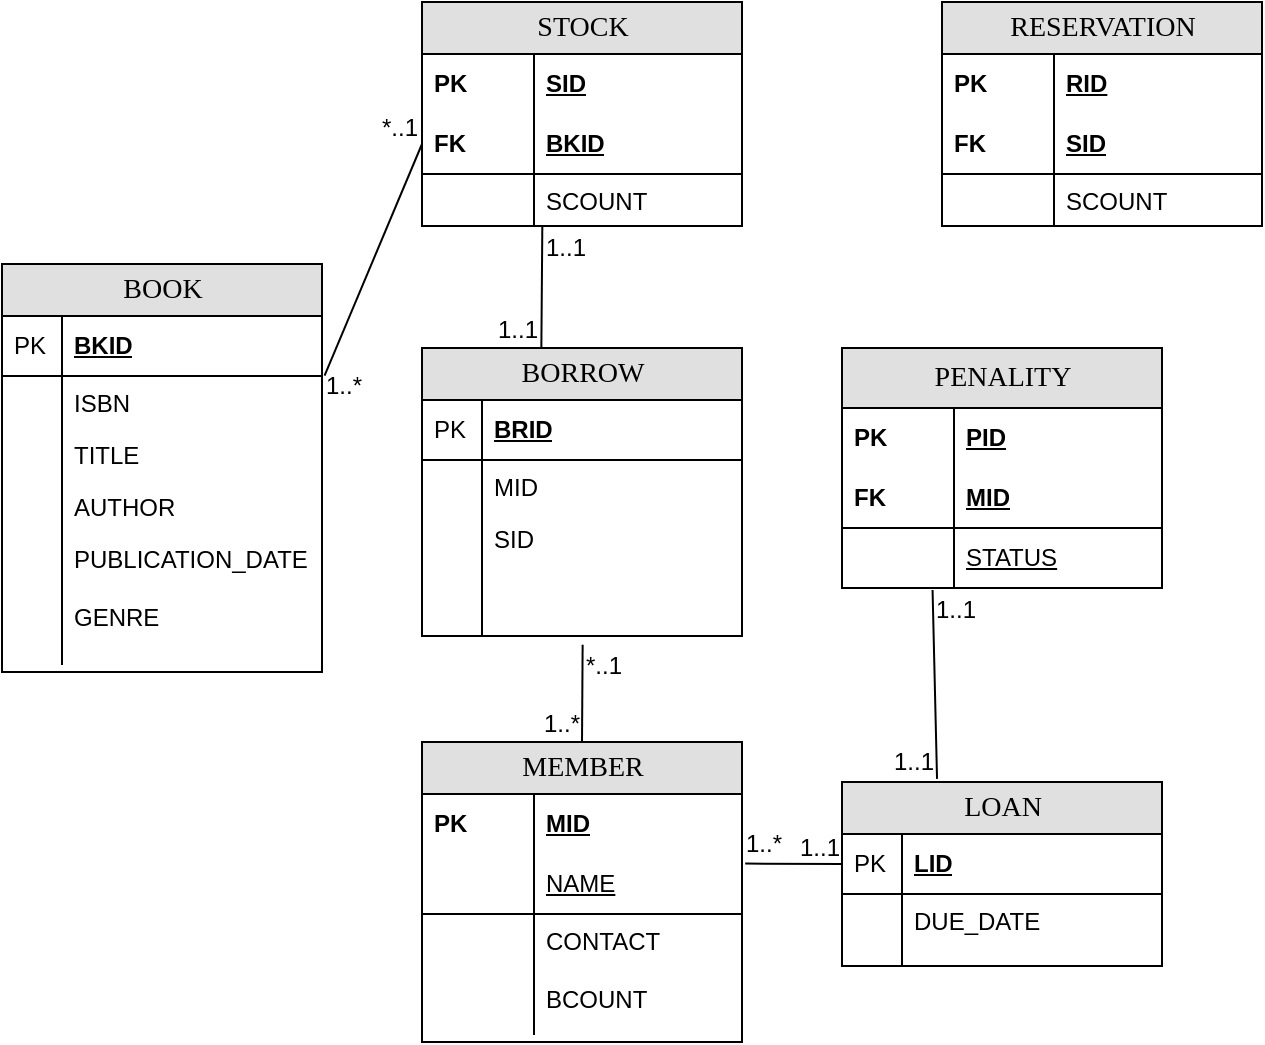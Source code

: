 <mxfile version="22.0.3" type="github">
  <diagram name="Page-1" id="e56a1550-8fbb-45ad-956c-1786394a9013">
    <mxGraphModel dx="1050" dy="566" grid="1" gridSize="10" guides="1" tooltips="1" connect="1" arrows="1" fold="1" page="1" pageScale="1" pageWidth="1100" pageHeight="850" background="none" math="0" shadow="0">
      <root>
        <mxCell id="0" />
        <mxCell id="1" parent="0" />
        <mxCell id="2e49270ec7c68f3f-1" value="STOCK" style="swimlane;html=1;fontStyle=0;childLayout=stackLayout;horizontal=1;startSize=26;fillColor=#e0e0e0;horizontalStack=0;resizeParent=1;resizeLast=0;collapsible=1;marginBottom=0;swimlaneFillColor=#ffffff;align=center;rounded=0;shadow=0;comic=0;labelBackgroundColor=none;strokeWidth=1;fontFamily=Verdana;fontSize=14" parent="1" vertex="1">
          <mxGeometry x="390" y="180" width="160" height="112" as="geometry" />
        </mxCell>
        <mxCell id="2e49270ec7c68f3f-2" value="SID" style="shape=partialRectangle;top=0;left=0;right=0;bottom=0;html=1;align=left;verticalAlign=middle;fillColor=none;spacingLeft=60;spacingRight=4;whiteSpace=wrap;overflow=hidden;rotatable=0;points=[[0,0.5],[1,0.5]];portConstraint=eastwest;dropTarget=0;fontStyle=5;" parent="2e49270ec7c68f3f-1" vertex="1">
          <mxGeometry y="26" width="160" height="30" as="geometry" />
        </mxCell>
        <mxCell id="2e49270ec7c68f3f-3" value="PK" style="shape=partialRectangle;fontStyle=1;top=0;left=0;bottom=0;html=1;fillColor=none;align=left;verticalAlign=middle;spacingLeft=4;spacingRight=4;whiteSpace=wrap;overflow=hidden;rotatable=0;points=[];portConstraint=eastwest;part=1;" parent="2e49270ec7c68f3f-2" vertex="1" connectable="0">
          <mxGeometry width="56" height="30" as="geometry" />
        </mxCell>
        <mxCell id="2e49270ec7c68f3f-4" value="BKID" style="shape=partialRectangle;top=0;left=0;right=0;bottom=1;html=1;align=left;verticalAlign=middle;fillColor=none;spacingLeft=60;spacingRight=4;whiteSpace=wrap;overflow=hidden;rotatable=0;points=[[0,0.5],[1,0.5]];portConstraint=eastwest;dropTarget=0;fontStyle=5;" parent="2e49270ec7c68f3f-1" vertex="1">
          <mxGeometry y="56" width="160" height="30" as="geometry" />
        </mxCell>
        <mxCell id="2e49270ec7c68f3f-5" value="FK" style="shape=partialRectangle;fontStyle=1;top=0;left=0;bottom=0;html=1;fillColor=none;align=left;verticalAlign=middle;spacingLeft=4;spacingRight=4;whiteSpace=wrap;overflow=hidden;rotatable=0;points=[];portConstraint=eastwest;part=1;" parent="2e49270ec7c68f3f-4" vertex="1" connectable="0">
          <mxGeometry width="56" height="30" as="geometry" />
        </mxCell>
        <mxCell id="2e49270ec7c68f3f-6" value="SCOUNT" style="shape=partialRectangle;top=0;left=0;right=0;bottom=0;html=1;align=left;verticalAlign=top;fillColor=none;spacingLeft=60;spacingRight=4;whiteSpace=wrap;overflow=hidden;rotatable=0;points=[[0,0.5],[1,0.5]];portConstraint=eastwest;dropTarget=0;" parent="2e49270ec7c68f3f-1" vertex="1">
          <mxGeometry y="86" width="160" height="26" as="geometry" />
        </mxCell>
        <mxCell id="2e49270ec7c68f3f-7" value="" style="shape=partialRectangle;top=0;left=0;bottom=0;html=1;fillColor=none;align=left;verticalAlign=top;spacingLeft=4;spacingRight=4;whiteSpace=wrap;overflow=hidden;rotatable=0;points=[];portConstraint=eastwest;part=1;" parent="2e49270ec7c68f3f-6" vertex="1" connectable="0">
          <mxGeometry width="56" height="26" as="geometry" />
        </mxCell>
        <mxCell id="2e49270ec7c68f3f-19" value="LOAN" style="swimlane;html=1;fontStyle=0;childLayout=stackLayout;horizontal=1;startSize=26;fillColor=#e0e0e0;horizontalStack=0;resizeParent=1;resizeLast=0;collapsible=1;marginBottom=0;swimlaneFillColor=#ffffff;align=center;rounded=0;shadow=0;comic=0;labelBackgroundColor=none;strokeWidth=1;fontFamily=Verdana;fontSize=14" parent="1" vertex="1">
          <mxGeometry x="600" y="570" width="160" height="92" as="geometry" />
        </mxCell>
        <mxCell id="2e49270ec7c68f3f-20" value="LID" style="shape=partialRectangle;top=0;left=0;right=0;bottom=1;html=1;align=left;verticalAlign=middle;fillColor=none;spacingLeft=34;spacingRight=4;whiteSpace=wrap;overflow=hidden;rotatable=0;points=[[0,0.5],[1,0.5]];portConstraint=eastwest;dropTarget=0;fontStyle=5;" parent="2e49270ec7c68f3f-19" vertex="1">
          <mxGeometry y="26" width="160" height="30" as="geometry" />
        </mxCell>
        <mxCell id="2e49270ec7c68f3f-21" value="PK" style="shape=partialRectangle;top=0;left=0;bottom=0;html=1;fillColor=none;align=left;verticalAlign=middle;spacingLeft=4;spacingRight=4;whiteSpace=wrap;overflow=hidden;rotatable=0;points=[];portConstraint=eastwest;part=1;" parent="2e49270ec7c68f3f-20" vertex="1" connectable="0">
          <mxGeometry width="30" height="30" as="geometry" />
        </mxCell>
        <mxCell id="2e49270ec7c68f3f-28" value="DUE_DATE" style="shape=partialRectangle;top=0;left=0;right=0;bottom=0;html=1;align=left;verticalAlign=top;fillColor=none;spacingLeft=34;spacingRight=4;whiteSpace=wrap;overflow=hidden;rotatable=0;points=[[0,0.5],[1,0.5]];portConstraint=eastwest;dropTarget=0;" parent="2e49270ec7c68f3f-19" vertex="1">
          <mxGeometry y="56" width="160" height="36" as="geometry" />
        </mxCell>
        <mxCell id="2e49270ec7c68f3f-29" value="" style="shape=partialRectangle;top=0;left=0;bottom=0;html=1;fillColor=none;align=left;verticalAlign=top;spacingLeft=4;spacingRight=4;whiteSpace=wrap;overflow=hidden;rotatable=0;points=[];portConstraint=eastwest;part=1;" parent="2e49270ec7c68f3f-28" vertex="1" connectable="0">
          <mxGeometry width="30" height="36" as="geometry" />
        </mxCell>
        <mxCell id="2e49270ec7c68f3f-48" value="MEMBER" style="swimlane;html=1;fontStyle=0;childLayout=stackLayout;horizontal=1;startSize=26;fillColor=#e0e0e0;horizontalStack=0;resizeParent=1;resizeLast=0;collapsible=1;marginBottom=0;swimlaneFillColor=#ffffff;align=center;rounded=0;shadow=0;comic=0;labelBackgroundColor=none;strokeWidth=1;fontFamily=Verdana;fontSize=14" parent="1" vertex="1">
          <mxGeometry x="390" y="550" width="160" height="150" as="geometry" />
        </mxCell>
        <mxCell id="2e49270ec7c68f3f-49" value="MID" style="shape=partialRectangle;top=0;left=0;right=0;bottom=0;html=1;align=left;verticalAlign=middle;fillColor=none;spacingLeft=60;spacingRight=4;whiteSpace=wrap;overflow=hidden;rotatable=0;points=[[0,0.5],[1,0.5]];portConstraint=eastwest;dropTarget=0;fontStyle=5;" parent="2e49270ec7c68f3f-48" vertex="1">
          <mxGeometry y="26" width="160" height="30" as="geometry" />
        </mxCell>
        <mxCell id="2e49270ec7c68f3f-50" value="PK" style="shape=partialRectangle;fontStyle=1;top=0;left=0;bottom=0;html=1;fillColor=none;align=left;verticalAlign=middle;spacingLeft=4;spacingRight=4;whiteSpace=wrap;overflow=hidden;rotatable=0;points=[];portConstraint=eastwest;part=1;" parent="2e49270ec7c68f3f-49" vertex="1" connectable="0">
          <mxGeometry width="56" height="30" as="geometry" />
        </mxCell>
        <mxCell id="2e49270ec7c68f3f-51" value="&lt;span style=&quot;font-weight: normal;&quot;&gt;NAME&lt;/span&gt;" style="shape=partialRectangle;top=0;left=0;right=0;bottom=1;html=1;align=left;verticalAlign=middle;fillColor=none;spacingLeft=60;spacingRight=4;whiteSpace=wrap;overflow=hidden;rotatable=0;points=[[0,0.5],[1,0.5]];portConstraint=eastwest;dropTarget=0;fontStyle=5;" parent="2e49270ec7c68f3f-48" vertex="1">
          <mxGeometry y="56" width="160" height="30" as="geometry" />
        </mxCell>
        <mxCell id="2e49270ec7c68f3f-52" value="" style="shape=partialRectangle;fontStyle=1;top=0;left=0;bottom=0;html=1;fillColor=none;align=left;verticalAlign=middle;spacingLeft=4;spacingRight=4;whiteSpace=wrap;overflow=hidden;rotatable=0;points=[];portConstraint=eastwest;part=1;" parent="2e49270ec7c68f3f-51" vertex="1" connectable="0">
          <mxGeometry width="56" height="30" as="geometry" />
        </mxCell>
        <mxCell id="2e49270ec7c68f3f-53" value="CONTACT&lt;br&gt;&lt;br&gt;BCOUNT" style="shape=partialRectangle;top=0;left=0;right=0;bottom=0;html=1;align=left;verticalAlign=top;fillColor=none;spacingLeft=60;spacingRight=4;whiteSpace=wrap;overflow=hidden;rotatable=0;points=[[0,0.5],[1,0.5]];portConstraint=eastwest;dropTarget=0;" parent="2e49270ec7c68f3f-48" vertex="1">
          <mxGeometry y="86" width="160" height="60" as="geometry" />
        </mxCell>
        <mxCell id="2e49270ec7c68f3f-54" value="" style="shape=partialRectangle;top=0;left=0;bottom=0;html=1;fillColor=none;align=left;verticalAlign=top;spacingLeft=4;spacingRight=4;whiteSpace=wrap;overflow=hidden;rotatable=0;points=[];portConstraint=eastwest;part=1;" parent="2e49270ec7c68f3f-53" vertex="1" connectable="0">
          <mxGeometry width="56" height="60" as="geometry" />
        </mxCell>
        <mxCell id="2e49270ec7c68f3f-71" value="PENALITY" style="swimlane;html=1;fontStyle=0;childLayout=stackLayout;horizontal=1;startSize=30;fillColor=#e0e0e0;horizontalStack=0;resizeParent=1;resizeLast=0;collapsible=1;marginBottom=0;swimlaneFillColor=#ffffff;align=center;rounded=0;shadow=0;comic=0;labelBackgroundColor=none;strokeWidth=1;fontFamily=Verdana;fontSize=14" parent="1" vertex="1">
          <mxGeometry x="600" y="353" width="160" height="120" as="geometry" />
        </mxCell>
        <mxCell id="2e49270ec7c68f3f-72" value="PID" style="shape=partialRectangle;top=0;left=0;right=0;bottom=0;html=1;align=left;verticalAlign=middle;fillColor=none;spacingLeft=60;spacingRight=4;whiteSpace=wrap;overflow=hidden;rotatable=0;points=[[0,0.5],[1,0.5]];portConstraint=eastwest;dropTarget=0;fontStyle=5;" parent="2e49270ec7c68f3f-71" vertex="1">
          <mxGeometry y="30" width="160" height="30" as="geometry" />
        </mxCell>
        <mxCell id="2e49270ec7c68f3f-73" value="PK" style="shape=partialRectangle;fontStyle=1;top=0;left=0;bottom=0;html=1;fillColor=none;align=left;verticalAlign=middle;spacingLeft=4;spacingRight=4;whiteSpace=wrap;overflow=hidden;rotatable=0;points=[];portConstraint=eastwest;part=1;" parent="2e49270ec7c68f3f-72" vertex="1" connectable="0">
          <mxGeometry width="56" height="30" as="geometry" />
        </mxCell>
        <mxCell id="2e49270ec7c68f3f-74" value="MID" style="shape=partialRectangle;top=0;left=0;right=0;bottom=1;html=1;align=left;verticalAlign=middle;fillColor=none;spacingLeft=60;spacingRight=4;whiteSpace=wrap;overflow=hidden;rotatable=0;points=[[0,0.5],[1,0.5]];portConstraint=eastwest;dropTarget=0;fontStyle=5;" parent="2e49270ec7c68f3f-71" vertex="1">
          <mxGeometry y="60" width="160" height="30" as="geometry" />
        </mxCell>
        <mxCell id="2e49270ec7c68f3f-75" value="FK" style="shape=partialRectangle;fontStyle=1;top=0;left=0;bottom=0;html=1;fillColor=none;align=left;verticalAlign=middle;spacingLeft=4;spacingRight=4;whiteSpace=wrap;overflow=hidden;rotatable=0;points=[];portConstraint=eastwest;part=1;" parent="2e49270ec7c68f3f-74" vertex="1" connectable="0">
          <mxGeometry width="56" height="30" as="geometry" />
        </mxCell>
        <mxCell id="-KluK5cONsYLE4-Ix8-o-1" value="&lt;span style=&quot;font-weight: normal;&quot;&gt;STATUS&lt;/span&gt;" style="shape=partialRectangle;top=0;left=0;right=0;bottom=1;html=1;align=left;verticalAlign=middle;fillColor=none;spacingLeft=60;spacingRight=4;whiteSpace=wrap;overflow=hidden;rotatable=0;points=[[0,0.5],[1,0.5]];portConstraint=eastwest;dropTarget=0;fontStyle=5;" vertex="1" parent="2e49270ec7c68f3f-71">
          <mxGeometry y="90" width="160" height="30" as="geometry" />
        </mxCell>
        <mxCell id="-KluK5cONsYLE4-Ix8-o-2" value="" style="shape=partialRectangle;fontStyle=1;top=0;left=0;bottom=0;html=1;fillColor=none;align=left;verticalAlign=middle;spacingLeft=4;spacingRight=4;whiteSpace=wrap;overflow=hidden;rotatable=0;points=[];portConstraint=eastwest;part=1;" vertex="1" connectable="0" parent="-KluK5cONsYLE4-Ix8-o-1">
          <mxGeometry width="56" height="30" as="geometry" />
        </mxCell>
        <mxCell id="2e49270ec7c68f3f-80" value="BOOK" style="swimlane;html=1;fontStyle=0;childLayout=stackLayout;horizontal=1;startSize=26;fillColor=#e0e0e0;horizontalStack=0;resizeParent=1;resizeLast=0;collapsible=1;marginBottom=0;swimlaneFillColor=#ffffff;align=center;rounded=0;shadow=0;comic=0;labelBackgroundColor=none;strokeWidth=1;fontFamily=Verdana;fontSize=14" parent="1" vertex="1">
          <mxGeometry x="180" y="311" width="160" height="204" as="geometry" />
        </mxCell>
        <mxCell id="2e49270ec7c68f3f-81" value="BKID" style="shape=partialRectangle;top=0;left=0;right=0;bottom=1;html=1;align=left;verticalAlign=middle;fillColor=none;spacingLeft=34;spacingRight=4;whiteSpace=wrap;overflow=hidden;rotatable=0;points=[[0,0.5],[1,0.5]];portConstraint=eastwest;dropTarget=0;fontStyle=5;" parent="2e49270ec7c68f3f-80" vertex="1">
          <mxGeometry y="26" width="160" height="30" as="geometry" />
        </mxCell>
        <mxCell id="2e49270ec7c68f3f-82" value="PK" style="shape=partialRectangle;top=0;left=0;bottom=0;html=1;fillColor=none;align=left;verticalAlign=middle;spacingLeft=4;spacingRight=4;whiteSpace=wrap;overflow=hidden;rotatable=0;points=[];portConstraint=eastwest;part=1;" parent="2e49270ec7c68f3f-81" vertex="1" connectable="0">
          <mxGeometry width="30" height="30" as="geometry" />
        </mxCell>
        <mxCell id="2e49270ec7c68f3f-83" value="ISBN" style="shape=partialRectangle;top=0;left=0;right=0;bottom=0;html=1;align=left;verticalAlign=top;fillColor=none;spacingLeft=34;spacingRight=4;whiteSpace=wrap;overflow=hidden;rotatable=0;points=[[0,0.5],[1,0.5]];portConstraint=eastwest;dropTarget=0;" parent="2e49270ec7c68f3f-80" vertex="1">
          <mxGeometry y="56" width="160" height="26" as="geometry" />
        </mxCell>
        <mxCell id="2e49270ec7c68f3f-84" value="" style="shape=partialRectangle;top=0;left=0;bottom=0;html=1;fillColor=none;align=left;verticalAlign=top;spacingLeft=4;spacingRight=4;whiteSpace=wrap;overflow=hidden;rotatable=0;points=[];portConstraint=eastwest;part=1;" parent="2e49270ec7c68f3f-83" vertex="1" connectable="0">
          <mxGeometry width="30" height="26" as="geometry" />
        </mxCell>
        <mxCell id="2e49270ec7c68f3f-85" value="TITLE" style="shape=partialRectangle;top=0;left=0;right=0;bottom=0;html=1;align=left;verticalAlign=top;fillColor=none;spacingLeft=34;spacingRight=4;whiteSpace=wrap;overflow=hidden;rotatable=0;points=[[0,0.5],[1,0.5]];portConstraint=eastwest;dropTarget=0;" parent="2e49270ec7c68f3f-80" vertex="1">
          <mxGeometry y="82" width="160" height="26" as="geometry" />
        </mxCell>
        <mxCell id="2e49270ec7c68f3f-86" value="" style="shape=partialRectangle;top=0;left=0;bottom=0;html=1;fillColor=none;align=left;verticalAlign=top;spacingLeft=4;spacingRight=4;whiteSpace=wrap;overflow=hidden;rotatable=0;points=[];portConstraint=eastwest;part=1;" parent="2e49270ec7c68f3f-85" vertex="1" connectable="0">
          <mxGeometry width="30" height="26" as="geometry" />
        </mxCell>
        <mxCell id="2e49270ec7c68f3f-87" value="AUTHOR" style="shape=partialRectangle;top=0;left=0;right=0;bottom=0;html=1;align=left;verticalAlign=top;fillColor=none;spacingLeft=34;spacingRight=4;whiteSpace=wrap;overflow=hidden;rotatable=0;points=[[0,0.5],[1,0.5]];portConstraint=eastwest;dropTarget=0;" parent="2e49270ec7c68f3f-80" vertex="1">
          <mxGeometry y="108" width="160" height="26" as="geometry" />
        </mxCell>
        <mxCell id="2e49270ec7c68f3f-88" value="" style="shape=partialRectangle;top=0;left=0;bottom=0;html=1;fillColor=none;align=left;verticalAlign=top;spacingLeft=4;spacingRight=4;whiteSpace=wrap;overflow=hidden;rotatable=0;points=[];portConstraint=eastwest;part=1;" parent="2e49270ec7c68f3f-87" vertex="1" connectable="0">
          <mxGeometry width="30" height="26" as="geometry" />
        </mxCell>
        <mxCell id="2e49270ec7c68f3f-89" value="PUBLICATION_DATE&lt;br&gt;&lt;br&gt;GENRE" style="shape=partialRectangle;top=0;left=0;right=0;bottom=0;html=1;align=left;verticalAlign=top;fillColor=none;spacingLeft=34;spacingRight=4;whiteSpace=wrap;overflow=hidden;rotatable=0;points=[[0,0.5],[1,0.5]];portConstraint=eastwest;dropTarget=0;" parent="2e49270ec7c68f3f-80" vertex="1">
          <mxGeometry y="134" width="160" height="66" as="geometry" />
        </mxCell>
        <mxCell id="2e49270ec7c68f3f-90" value="" style="shape=partialRectangle;top=0;left=0;bottom=0;html=1;fillColor=none;align=left;verticalAlign=top;spacingLeft=4;spacingRight=4;whiteSpace=wrap;overflow=hidden;rotatable=0;points=[];portConstraint=eastwest;part=1;" parent="2e49270ec7c68f3f-89" vertex="1" connectable="0">
          <mxGeometry width="30" height="66" as="geometry" />
        </mxCell>
        <mxCell id="ABiwUv1xtysOtUYZkbLp-18" value="BORROW" style="swimlane;html=1;fontStyle=0;childLayout=stackLayout;horizontal=1;startSize=26;fillColor=#e0e0e0;horizontalStack=0;resizeParent=1;resizeLast=0;collapsible=1;marginBottom=0;swimlaneFillColor=#ffffff;align=center;rounded=0;shadow=0;comic=0;labelBackgroundColor=none;strokeWidth=1;fontFamily=Verdana;fontSize=14" parent="1" vertex="1">
          <mxGeometry x="390" y="353" width="160" height="144" as="geometry" />
        </mxCell>
        <mxCell id="ABiwUv1xtysOtUYZkbLp-19" value="BRID" style="shape=partialRectangle;top=0;left=0;right=0;bottom=1;html=1;align=left;verticalAlign=middle;fillColor=none;spacingLeft=34;spacingRight=4;whiteSpace=wrap;overflow=hidden;rotatable=0;points=[[0,0.5],[1,0.5]];portConstraint=eastwest;dropTarget=0;fontStyle=5;" parent="ABiwUv1xtysOtUYZkbLp-18" vertex="1">
          <mxGeometry y="26" width="160" height="30" as="geometry" />
        </mxCell>
        <mxCell id="ABiwUv1xtysOtUYZkbLp-20" value="PK" style="shape=partialRectangle;top=0;left=0;bottom=0;html=1;fillColor=none;align=left;verticalAlign=middle;spacingLeft=4;spacingRight=4;whiteSpace=wrap;overflow=hidden;rotatable=0;points=[];portConstraint=eastwest;part=1;" parent="ABiwUv1xtysOtUYZkbLp-19" vertex="1" connectable="0">
          <mxGeometry width="30" height="30" as="geometry" />
        </mxCell>
        <mxCell id="ABiwUv1xtysOtUYZkbLp-21" value="MID" style="shape=partialRectangle;top=0;left=0;right=0;bottom=0;html=1;align=left;verticalAlign=top;fillColor=none;spacingLeft=34;spacingRight=4;whiteSpace=wrap;overflow=hidden;rotatable=0;points=[[0,0.5],[1,0.5]];portConstraint=eastwest;dropTarget=0;" parent="ABiwUv1xtysOtUYZkbLp-18" vertex="1">
          <mxGeometry y="56" width="160" height="26" as="geometry" />
        </mxCell>
        <mxCell id="ABiwUv1xtysOtUYZkbLp-22" value="" style="shape=partialRectangle;top=0;left=0;bottom=0;html=1;fillColor=none;align=left;verticalAlign=top;spacingLeft=4;spacingRight=4;whiteSpace=wrap;overflow=hidden;rotatable=0;points=[];portConstraint=eastwest;part=1;" parent="ABiwUv1xtysOtUYZkbLp-21" vertex="1" connectable="0">
          <mxGeometry width="30" height="26" as="geometry" />
        </mxCell>
        <mxCell id="ABiwUv1xtysOtUYZkbLp-23" value="SID" style="shape=partialRectangle;top=0;left=0;right=0;bottom=0;html=1;align=left;verticalAlign=top;fillColor=none;spacingLeft=34;spacingRight=4;whiteSpace=wrap;overflow=hidden;rotatable=0;points=[[0,0.5],[1,0.5]];portConstraint=eastwest;dropTarget=0;" parent="ABiwUv1xtysOtUYZkbLp-18" vertex="1">
          <mxGeometry y="82" width="160" height="26" as="geometry" />
        </mxCell>
        <mxCell id="ABiwUv1xtysOtUYZkbLp-24" value="" style="shape=partialRectangle;top=0;left=0;bottom=0;html=1;fillColor=none;align=left;verticalAlign=top;spacingLeft=4;spacingRight=4;whiteSpace=wrap;overflow=hidden;rotatable=0;points=[];portConstraint=eastwest;part=1;" parent="ABiwUv1xtysOtUYZkbLp-23" vertex="1" connectable="0">
          <mxGeometry width="30" height="26" as="geometry" />
        </mxCell>
        <mxCell id="ABiwUv1xtysOtUYZkbLp-25" value="" style="shape=partialRectangle;top=0;left=0;right=0;bottom=0;html=1;align=left;verticalAlign=top;fillColor=none;spacingLeft=34;spacingRight=4;whiteSpace=wrap;overflow=hidden;rotatable=0;points=[[0,0.5],[1,0.5]];portConstraint=eastwest;dropTarget=0;" parent="ABiwUv1xtysOtUYZkbLp-18" vertex="1">
          <mxGeometry y="108" width="160" height="26" as="geometry" />
        </mxCell>
        <mxCell id="ABiwUv1xtysOtUYZkbLp-26" value="" style="shape=partialRectangle;top=0;left=0;bottom=0;html=1;fillColor=none;align=left;verticalAlign=top;spacingLeft=4;spacingRight=4;whiteSpace=wrap;overflow=hidden;rotatable=0;points=[];portConstraint=eastwest;part=1;" parent="ABiwUv1xtysOtUYZkbLp-25" vertex="1" connectable="0">
          <mxGeometry width="30" height="26" as="geometry" />
        </mxCell>
        <mxCell id="ABiwUv1xtysOtUYZkbLp-27" value="" style="shape=partialRectangle;top=0;left=0;right=0;bottom=0;html=1;align=left;verticalAlign=top;fillColor=none;spacingLeft=34;spacingRight=4;whiteSpace=wrap;overflow=hidden;rotatable=0;points=[[0,0.5],[1,0.5]];portConstraint=eastwest;dropTarget=0;" parent="ABiwUv1xtysOtUYZkbLp-18" vertex="1">
          <mxGeometry y="134" width="160" height="10" as="geometry" />
        </mxCell>
        <mxCell id="ABiwUv1xtysOtUYZkbLp-28" value="" style="shape=partialRectangle;top=0;left=0;bottom=0;html=1;fillColor=none;align=left;verticalAlign=top;spacingLeft=4;spacingRight=4;whiteSpace=wrap;overflow=hidden;rotatable=0;points=[];portConstraint=eastwest;part=1;" parent="ABiwUv1xtysOtUYZkbLp-27" vertex="1" connectable="0">
          <mxGeometry width="30" height="10" as="geometry" />
        </mxCell>
        <mxCell id="ABiwUv1xtysOtUYZkbLp-33" value="" style="endArrow=none;html=1;rounded=0;entryX=0.5;entryY=0;entryDx=0;entryDy=0;exitX=0.502;exitY=1.442;exitDx=0;exitDy=0;exitPerimeter=0;" parent="1" source="ABiwUv1xtysOtUYZkbLp-27" target="2e49270ec7c68f3f-48" edge="1">
          <mxGeometry relative="1" as="geometry">
            <mxPoint x="390" y="460" as="sourcePoint" />
            <mxPoint x="650" y="400" as="targetPoint" />
          </mxGeometry>
        </mxCell>
        <mxCell id="ABiwUv1xtysOtUYZkbLp-34" value="*..1" style="resizable=0;html=1;whiteSpace=wrap;align=left;verticalAlign=bottom;" parent="ABiwUv1xtysOtUYZkbLp-33" connectable="0" vertex="1">
          <mxGeometry x="-1" relative="1" as="geometry">
            <mxPoint y="19" as="offset" />
          </mxGeometry>
        </mxCell>
        <mxCell id="ABiwUv1xtysOtUYZkbLp-35" value="1..*" style="resizable=0;html=1;whiteSpace=wrap;align=right;verticalAlign=bottom;" parent="ABiwUv1xtysOtUYZkbLp-33" connectable="0" vertex="1">
          <mxGeometry x="1" relative="1" as="geometry" />
        </mxCell>
        <mxCell id="ABiwUv1xtysOtUYZkbLp-36" value="" style="endArrow=none;html=1;rounded=0;exitX=0.376;exitY=0.996;exitDx=0;exitDy=0;exitPerimeter=0;entryX=0.373;entryY=0;entryDx=0;entryDy=0;entryPerimeter=0;" parent="1" source="2e49270ec7c68f3f-6" target="ABiwUv1xtysOtUYZkbLp-18" edge="1">
          <mxGeometry relative="1" as="geometry">
            <mxPoint x="370" y="290" as="sourcePoint" />
            <mxPoint x="380" y="330" as="targetPoint" />
          </mxGeometry>
        </mxCell>
        <mxCell id="ABiwUv1xtysOtUYZkbLp-37" value="1..1" style="resizable=0;html=1;whiteSpace=wrap;align=left;verticalAlign=bottom;" parent="ABiwUv1xtysOtUYZkbLp-36" connectable="0" vertex="1">
          <mxGeometry x="-1" relative="1" as="geometry">
            <mxPoint y="20" as="offset" />
          </mxGeometry>
        </mxCell>
        <mxCell id="ABiwUv1xtysOtUYZkbLp-38" value="1..1" style="resizable=0;html=1;whiteSpace=wrap;align=right;verticalAlign=bottom;" parent="ABiwUv1xtysOtUYZkbLp-36" connectable="0" vertex="1">
          <mxGeometry x="1" relative="1" as="geometry" />
        </mxCell>
        <mxCell id="ABiwUv1xtysOtUYZkbLp-39" value="" style="endArrow=none;html=1;rounded=0;exitX=1.008;exitY=-0.006;exitDx=0;exitDy=0;exitPerimeter=0;entryX=0;entryY=0.5;entryDx=0;entryDy=0;" parent="1" source="2e49270ec7c68f3f-83" target="2e49270ec7c68f3f-4" edge="1">
          <mxGeometry relative="1" as="geometry">
            <mxPoint x="320" y="310" as="sourcePoint" />
            <mxPoint x="420" y="310" as="targetPoint" />
          </mxGeometry>
        </mxCell>
        <mxCell id="ABiwUv1xtysOtUYZkbLp-40" value="1..*" style="resizable=0;html=1;whiteSpace=wrap;align=left;verticalAlign=bottom;" parent="ABiwUv1xtysOtUYZkbLp-39" connectable="0" vertex="1">
          <mxGeometry x="-1" relative="1" as="geometry">
            <mxPoint x="-1" y="14" as="offset" />
          </mxGeometry>
        </mxCell>
        <mxCell id="ABiwUv1xtysOtUYZkbLp-41" value="*..1" style="resizable=0;html=1;whiteSpace=wrap;align=right;verticalAlign=bottom;" parent="ABiwUv1xtysOtUYZkbLp-39" connectable="0" vertex="1">
          <mxGeometry x="1" relative="1" as="geometry" />
        </mxCell>
        <mxCell id="ABiwUv1xtysOtUYZkbLp-42" value="" style="endArrow=none;html=1;rounded=0;exitX=1.01;exitY=0.16;exitDx=0;exitDy=0;exitPerimeter=0;entryX=0;entryY=0.5;entryDx=0;entryDy=0;" parent="1" source="2e49270ec7c68f3f-51" target="2e49270ec7c68f3f-20" edge="1">
          <mxGeometry relative="1" as="geometry">
            <mxPoint x="430" y="398.68" as="sourcePoint" />
            <mxPoint x="600" y="400" as="targetPoint" />
            <Array as="points" />
          </mxGeometry>
        </mxCell>
        <mxCell id="ABiwUv1xtysOtUYZkbLp-43" value="1..*" style="resizable=0;html=1;whiteSpace=wrap;align=left;verticalAlign=bottom;" parent="ABiwUv1xtysOtUYZkbLp-42" connectable="0" vertex="1">
          <mxGeometry x="-1" relative="1" as="geometry">
            <mxPoint x="-2" y="-1" as="offset" />
          </mxGeometry>
        </mxCell>
        <mxCell id="ABiwUv1xtysOtUYZkbLp-44" value="1..1" style="resizable=0;html=1;whiteSpace=wrap;align=right;verticalAlign=bottom;" parent="ABiwUv1xtysOtUYZkbLp-42" connectable="0" vertex="1">
          <mxGeometry x="1" relative="1" as="geometry" />
        </mxCell>
        <mxCell id="-KluK5cONsYLE4-Ix8-o-3" value="" style="endArrow=none;html=1;rounded=0;entryX=0.297;entryY=-0.017;entryDx=0;entryDy=0;exitX=0.283;exitY=1.033;exitDx=0;exitDy=0;exitPerimeter=0;entryPerimeter=0;" edge="1" parent="1" source="-KluK5cONsYLE4-Ix8-o-1" target="2e49270ec7c68f3f-19">
          <mxGeometry relative="1" as="geometry">
            <mxPoint x="620" y="500" as="sourcePoint" />
            <mxPoint x="590" y="625" as="targetPoint" />
          </mxGeometry>
        </mxCell>
        <mxCell id="-KluK5cONsYLE4-Ix8-o-4" value="1..1" style="resizable=0;html=1;whiteSpace=wrap;align=left;verticalAlign=bottom;" connectable="0" vertex="1" parent="-KluK5cONsYLE4-Ix8-o-3">
          <mxGeometry x="-1" relative="1" as="geometry">
            <mxPoint y="19" as="offset" />
          </mxGeometry>
        </mxCell>
        <mxCell id="-KluK5cONsYLE4-Ix8-o-5" value="1..1" style="resizable=0;html=1;whiteSpace=wrap;align=right;verticalAlign=bottom;" connectable="0" vertex="1" parent="-KluK5cONsYLE4-Ix8-o-3">
          <mxGeometry x="1" relative="1" as="geometry" />
        </mxCell>
        <mxCell id="-KluK5cONsYLE4-Ix8-o-6" value="RESERVATION" style="swimlane;html=1;fontStyle=0;childLayout=stackLayout;horizontal=1;startSize=26;fillColor=#e0e0e0;horizontalStack=0;resizeParent=1;resizeLast=0;collapsible=1;marginBottom=0;swimlaneFillColor=#ffffff;align=center;rounded=0;shadow=0;comic=0;labelBackgroundColor=none;strokeWidth=1;fontFamily=Verdana;fontSize=14" vertex="1" parent="1">
          <mxGeometry x="650" y="180" width="160" height="112" as="geometry" />
        </mxCell>
        <mxCell id="-KluK5cONsYLE4-Ix8-o-7" value="RID" style="shape=partialRectangle;top=0;left=0;right=0;bottom=0;html=1;align=left;verticalAlign=middle;fillColor=none;spacingLeft=60;spacingRight=4;whiteSpace=wrap;overflow=hidden;rotatable=0;points=[[0,0.5],[1,0.5]];portConstraint=eastwest;dropTarget=0;fontStyle=5;" vertex="1" parent="-KluK5cONsYLE4-Ix8-o-6">
          <mxGeometry y="26" width="160" height="30" as="geometry" />
        </mxCell>
        <mxCell id="-KluK5cONsYLE4-Ix8-o-8" value="PK" style="shape=partialRectangle;fontStyle=1;top=0;left=0;bottom=0;html=1;fillColor=none;align=left;verticalAlign=middle;spacingLeft=4;spacingRight=4;whiteSpace=wrap;overflow=hidden;rotatable=0;points=[];portConstraint=eastwest;part=1;" vertex="1" connectable="0" parent="-KluK5cONsYLE4-Ix8-o-7">
          <mxGeometry width="56" height="30" as="geometry" />
        </mxCell>
        <mxCell id="-KluK5cONsYLE4-Ix8-o-9" value="SID" style="shape=partialRectangle;top=0;left=0;right=0;bottom=1;html=1;align=left;verticalAlign=middle;fillColor=none;spacingLeft=60;spacingRight=4;whiteSpace=wrap;overflow=hidden;rotatable=0;points=[[0,0.5],[1,0.5]];portConstraint=eastwest;dropTarget=0;fontStyle=5;" vertex="1" parent="-KluK5cONsYLE4-Ix8-o-6">
          <mxGeometry y="56" width="160" height="30" as="geometry" />
        </mxCell>
        <mxCell id="-KluK5cONsYLE4-Ix8-o-10" value="FK" style="shape=partialRectangle;fontStyle=1;top=0;left=0;bottom=0;html=1;fillColor=none;align=left;verticalAlign=middle;spacingLeft=4;spacingRight=4;whiteSpace=wrap;overflow=hidden;rotatable=0;points=[];portConstraint=eastwest;part=1;" vertex="1" connectable="0" parent="-KluK5cONsYLE4-Ix8-o-9">
          <mxGeometry width="56" height="30" as="geometry" />
        </mxCell>
        <mxCell id="-KluK5cONsYLE4-Ix8-o-11" value="SCOUNT" style="shape=partialRectangle;top=0;left=0;right=0;bottom=0;html=1;align=left;verticalAlign=top;fillColor=none;spacingLeft=60;spacingRight=4;whiteSpace=wrap;overflow=hidden;rotatable=0;points=[[0,0.5],[1,0.5]];portConstraint=eastwest;dropTarget=0;" vertex="1" parent="-KluK5cONsYLE4-Ix8-o-6">
          <mxGeometry y="86" width="160" height="26" as="geometry" />
        </mxCell>
        <mxCell id="-KluK5cONsYLE4-Ix8-o-12" value="" style="shape=partialRectangle;top=0;left=0;bottom=0;html=1;fillColor=none;align=left;verticalAlign=top;spacingLeft=4;spacingRight=4;whiteSpace=wrap;overflow=hidden;rotatable=0;points=[];portConstraint=eastwest;part=1;" vertex="1" connectable="0" parent="-KluK5cONsYLE4-Ix8-o-11">
          <mxGeometry width="56" height="26" as="geometry" />
        </mxCell>
      </root>
    </mxGraphModel>
  </diagram>
</mxfile>
